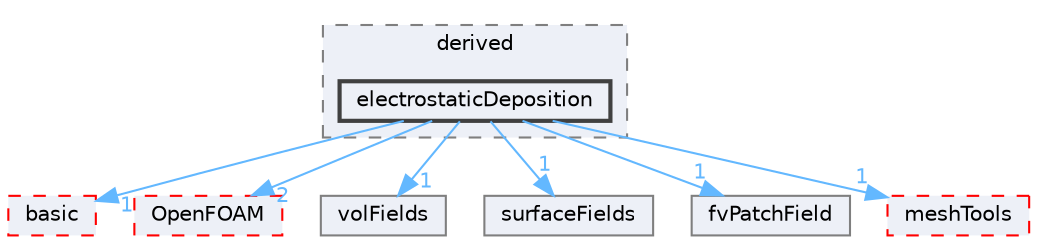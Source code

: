 digraph "src/finiteVolume/fields/fvPatchFields/derived/electrostaticDeposition"
{
 // LATEX_PDF_SIZE
  bgcolor="transparent";
  edge [fontname=Helvetica,fontsize=10,labelfontname=Helvetica,labelfontsize=10];
  node [fontname=Helvetica,fontsize=10,shape=box,height=0.2,width=0.4];
  compound=true
  subgraph clusterdir_ece9aa6b5af9a7776a75b0c1993b0910 {
    graph [ bgcolor="#edf0f7", pencolor="grey50", label="derived", fontname=Helvetica,fontsize=10 style="filled,dashed", URL="dir_ece9aa6b5af9a7776a75b0c1993b0910.html",tooltip=""]
  dir_5d1e9d0e7579a063df639212937eaa6d [label="electrostaticDeposition", fillcolor="#edf0f7", color="grey25", style="filled,bold", URL="dir_5d1e9d0e7579a063df639212937eaa6d.html",tooltip=""];
  }
  dir_546b14c9025d30bb5b92fa069dbdd82c [label="basic", fillcolor="#edf0f7", color="red", style="filled,dashed", URL="dir_546b14c9025d30bb5b92fa069dbdd82c.html",tooltip=""];
  dir_c5473ff19b20e6ec4dfe5c310b3778a8 [label="OpenFOAM", fillcolor="#edf0f7", color="red", style="filled,dashed", URL="dir_c5473ff19b20e6ec4dfe5c310b3778a8.html",tooltip=""];
  dir_bd8bf7fa65467c460a50eacc456ce356 [label="volFields", fillcolor="#edf0f7", color="grey50", style="filled", URL="dir_bd8bf7fa65467c460a50eacc456ce356.html",tooltip=""];
  dir_606ba9250f9107f82f779cbd3e87c3a5 [label="surfaceFields", fillcolor="#edf0f7", color="grey50", style="filled", URL="dir_606ba9250f9107f82f779cbd3e87c3a5.html",tooltip=""];
  dir_6b9423849569a7ee618201e7cfce9eaa [label="fvPatchField", fillcolor="#edf0f7", color="grey50", style="filled", URL="dir_6b9423849569a7ee618201e7cfce9eaa.html",tooltip=""];
  dir_ae30ad0bef50cf391b24c614251bb9fd [label="meshTools", fillcolor="#edf0f7", color="red", style="filled,dashed", URL="dir_ae30ad0bef50cf391b24c614251bb9fd.html",tooltip=""];
  dir_5d1e9d0e7579a063df639212937eaa6d->dir_546b14c9025d30bb5b92fa069dbdd82c [headlabel="1", labeldistance=1.5 headhref="dir_001125_000207.html" href="dir_001125_000207.html" color="steelblue1" fontcolor="steelblue1"];
  dir_5d1e9d0e7579a063df639212937eaa6d->dir_606ba9250f9107f82f779cbd3e87c3a5 [headlabel="1", labeldistance=1.5 headhref="dir_001125_003832.html" href="dir_001125_003832.html" color="steelblue1" fontcolor="steelblue1"];
  dir_5d1e9d0e7579a063df639212937eaa6d->dir_6b9423849569a7ee618201e7cfce9eaa [headlabel="1", labeldistance=1.5 headhref="dir_001125_001564.html" href="dir_001125_001564.html" color="steelblue1" fontcolor="steelblue1"];
  dir_5d1e9d0e7579a063df639212937eaa6d->dir_ae30ad0bef50cf391b24c614251bb9fd [headlabel="1", labeldistance=1.5 headhref="dir_001125_002382.html" href="dir_001125_002382.html" color="steelblue1" fontcolor="steelblue1"];
  dir_5d1e9d0e7579a063df639212937eaa6d->dir_bd8bf7fa65467c460a50eacc456ce356 [headlabel="1", labeldistance=1.5 headhref="dir_001125_004295.html" href="dir_001125_004295.html" color="steelblue1" fontcolor="steelblue1"];
  dir_5d1e9d0e7579a063df639212937eaa6d->dir_c5473ff19b20e6ec4dfe5c310b3778a8 [headlabel="2", labeldistance=1.5 headhref="dir_001125_002695.html" href="dir_001125_002695.html" color="steelblue1" fontcolor="steelblue1"];
}
